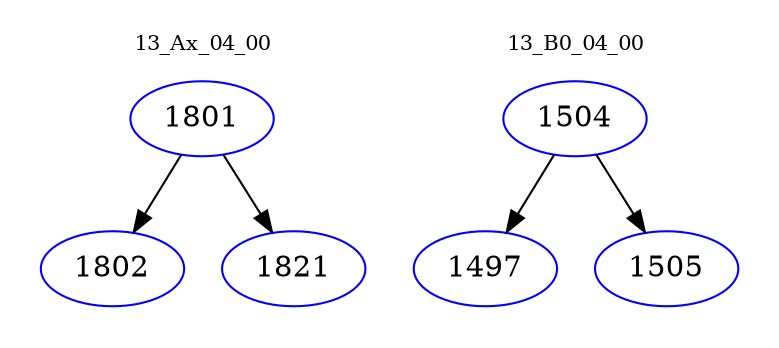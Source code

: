 digraph{
subgraph cluster_0 {
color = white
label = "13_Ax_04_00";
fontsize=10;
T0_1801 [label="1801", color="blue"]
T0_1801 -> T0_1802 [color="black"]
T0_1802 [label="1802", color="blue"]
T0_1801 -> T0_1821 [color="black"]
T0_1821 [label="1821", color="blue"]
}
subgraph cluster_1 {
color = white
label = "13_B0_04_00";
fontsize=10;
T1_1504 [label="1504", color="blue"]
T1_1504 -> T1_1497 [color="black"]
T1_1497 [label="1497", color="blue"]
T1_1504 -> T1_1505 [color="black"]
T1_1505 [label="1505", color="blue"]
}
}
